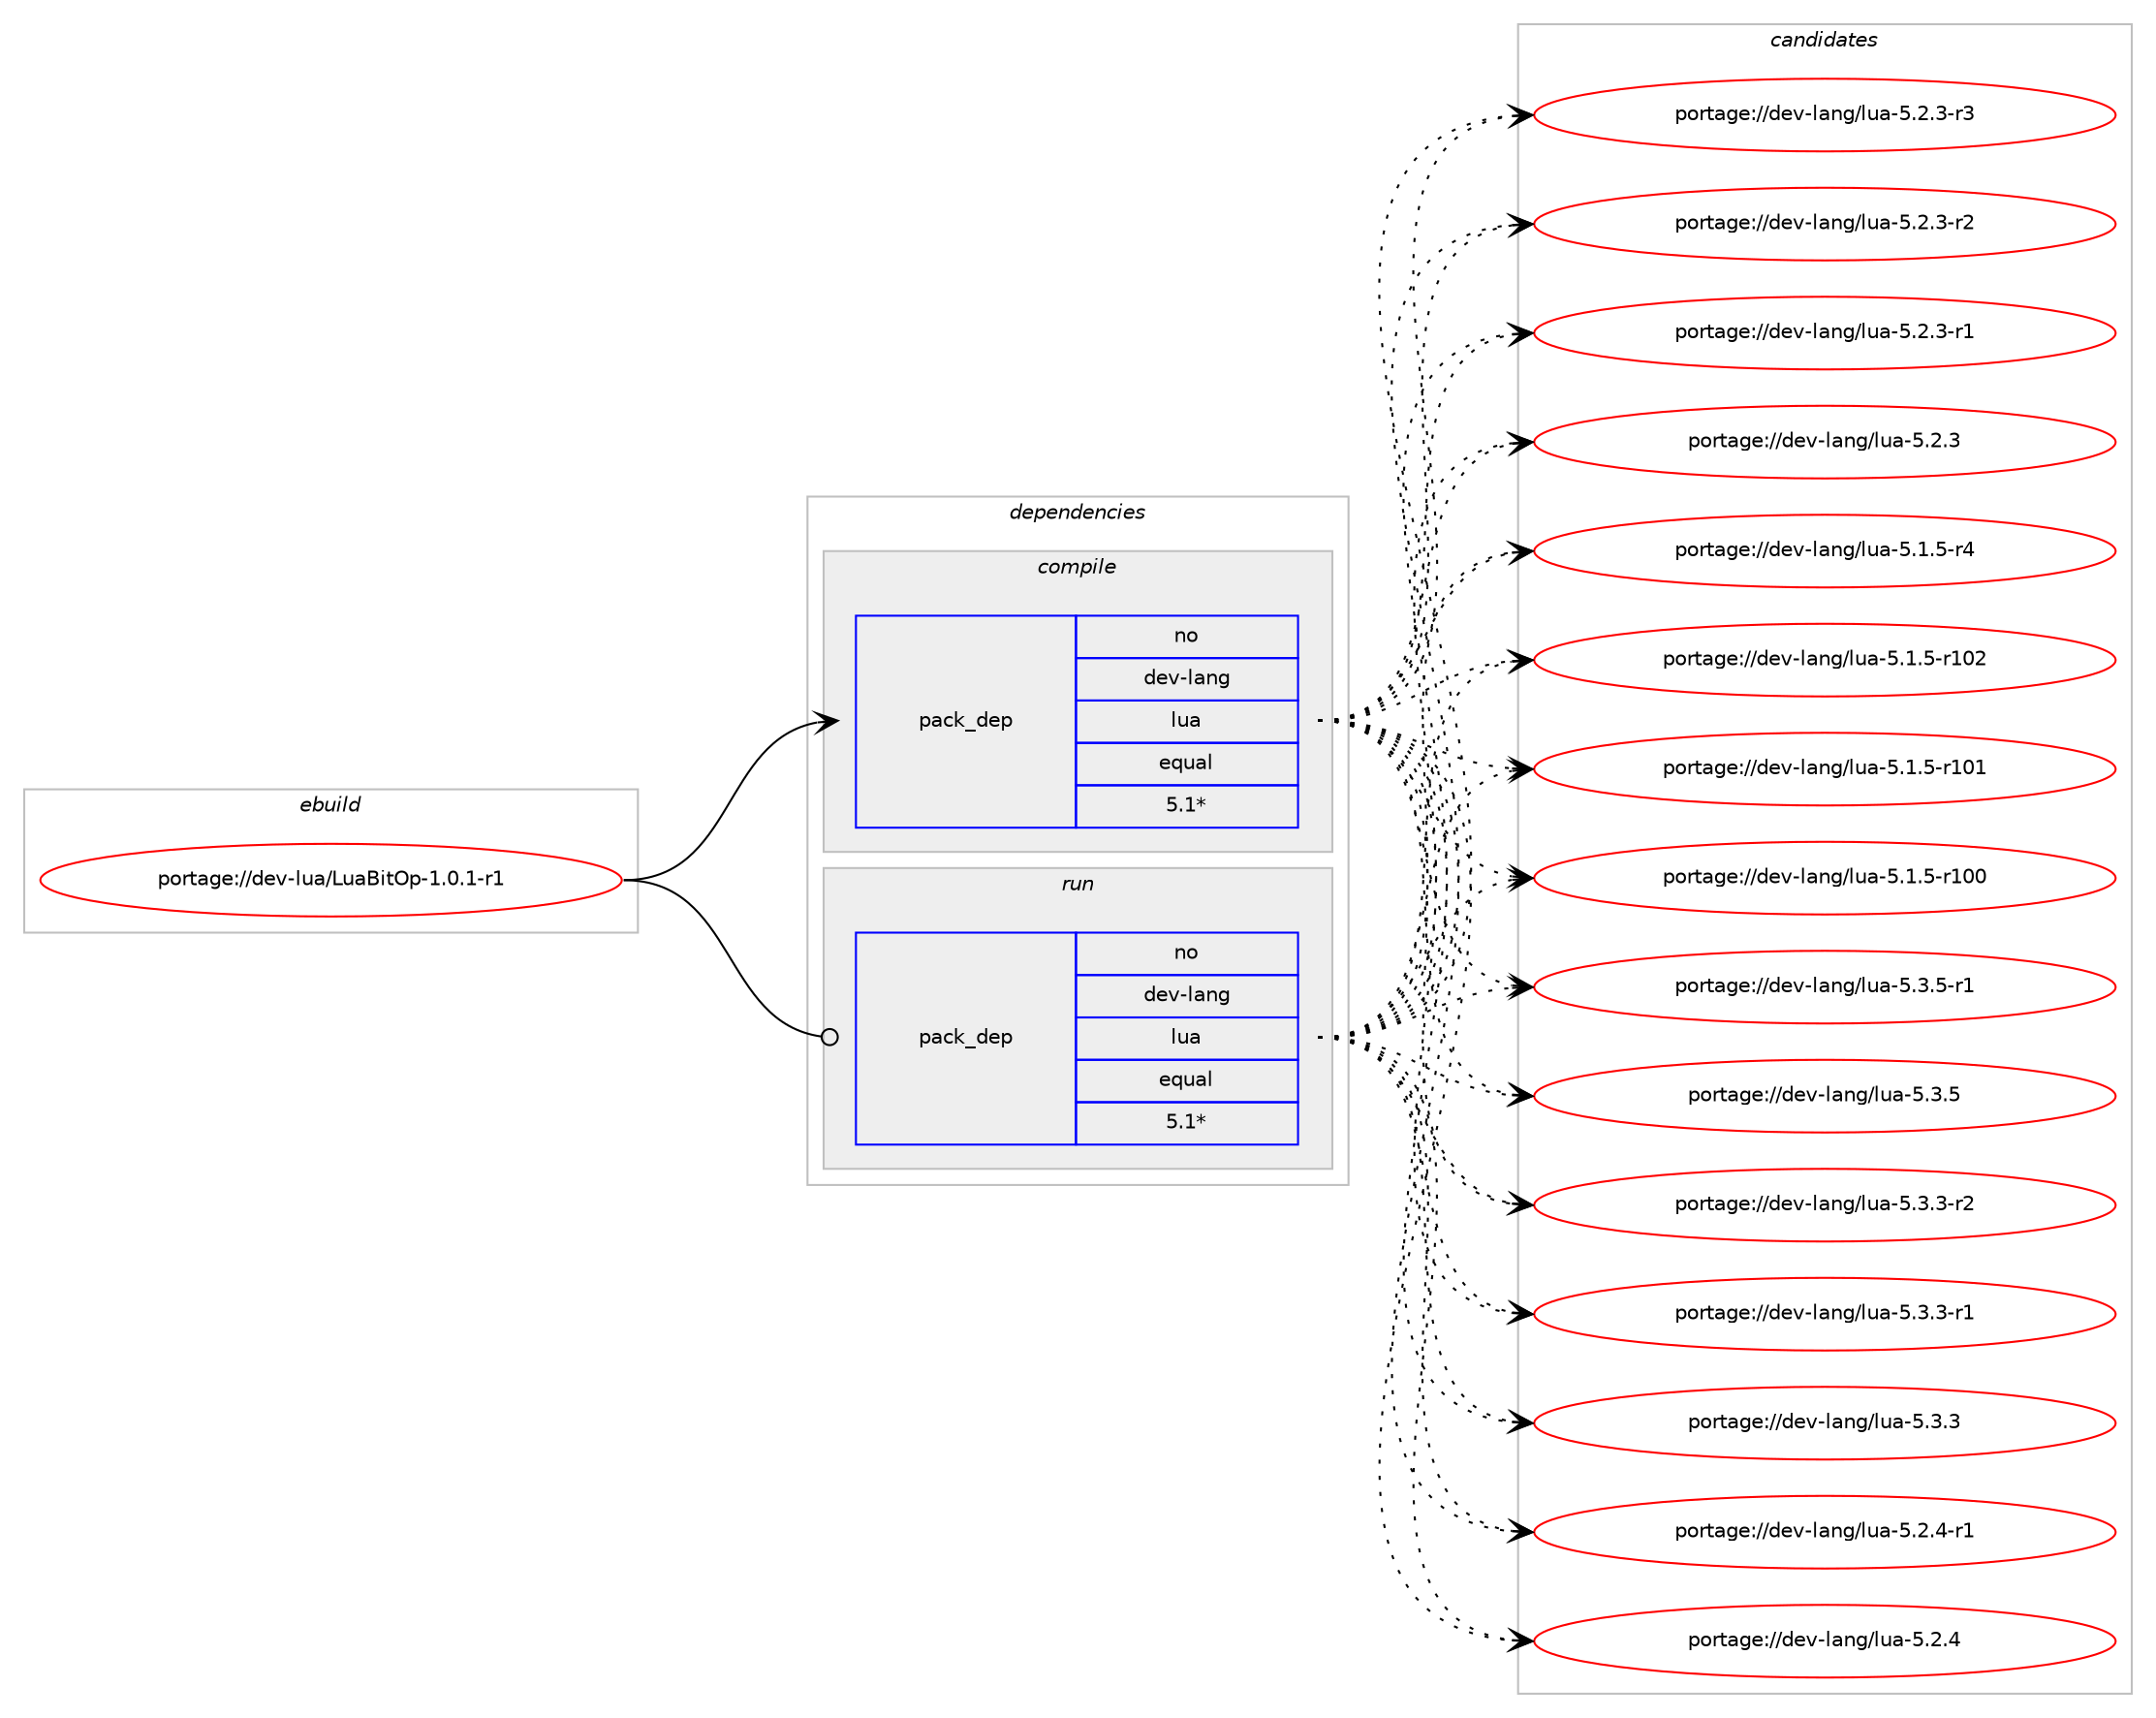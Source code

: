 digraph prolog {

# *************
# Graph options
# *************

newrank=true;
concentrate=true;
compound=true;
graph [rankdir=LR,fontname=Helvetica,fontsize=10,ranksep=1.5];#, ranksep=2.5, nodesep=0.2];
edge  [arrowhead=vee];
node  [fontname=Helvetica,fontsize=10];

# **********
# The ebuild
# **********

subgraph cluster_leftcol {
color=gray;
label=<<i>ebuild</i>>;
id [label="portage://dev-lua/LuaBitOp-1.0.1-r1", color=red, width=4, href="../dev-lua/LuaBitOp-1.0.1-r1.svg"];
}

# ****************
# The dependencies
# ****************

subgraph cluster_midcol {
color=gray;
label=<<i>dependencies</i>>;
subgraph cluster_compile {
fillcolor="#eeeeee";
style=filled;
label=<<i>compile</i>>;
subgraph pack377220 {
dependency505545 [label=<<TABLE BORDER="0" CELLBORDER="1" CELLSPACING="0" CELLPADDING="4" WIDTH="220"><TR><TD ROWSPAN="6" CELLPADDING="30">pack_dep</TD></TR><TR><TD WIDTH="110">no</TD></TR><TR><TD>dev-lang</TD></TR><TR><TD>lua</TD></TR><TR><TD>equal</TD></TR><TR><TD>5.1*</TD></TR></TABLE>>, shape=none, color=blue];
}
id:e -> dependency505545:w [weight=20,style="solid",arrowhead="vee"];
}
subgraph cluster_compileandrun {
fillcolor="#eeeeee";
style=filled;
label=<<i>compile and run</i>>;
}
subgraph cluster_run {
fillcolor="#eeeeee";
style=filled;
label=<<i>run</i>>;
subgraph pack377221 {
dependency505546 [label=<<TABLE BORDER="0" CELLBORDER="1" CELLSPACING="0" CELLPADDING="4" WIDTH="220"><TR><TD ROWSPAN="6" CELLPADDING="30">pack_dep</TD></TR><TR><TD WIDTH="110">no</TD></TR><TR><TD>dev-lang</TD></TR><TR><TD>lua</TD></TR><TR><TD>equal</TD></TR><TR><TD>5.1*</TD></TR></TABLE>>, shape=none, color=blue];
}
id:e -> dependency505546:w [weight=20,style="solid",arrowhead="odot"];
}
}

# **************
# The candidates
# **************

subgraph cluster_choices {
rank=same;
color=gray;
label=<<i>candidates</i>>;

subgraph choice377220 {
color=black;
nodesep=1;
choice100101118451089711010347108117974553465146534511449 [label="portage://dev-lang/lua-5.3.5-r1", color=red, width=4,href="../dev-lang/lua-5.3.5-r1.svg"];
choice10010111845108971101034710811797455346514653 [label="portage://dev-lang/lua-5.3.5", color=red, width=4,href="../dev-lang/lua-5.3.5.svg"];
choice100101118451089711010347108117974553465146514511450 [label="portage://dev-lang/lua-5.3.3-r2", color=red, width=4,href="../dev-lang/lua-5.3.3-r2.svg"];
choice100101118451089711010347108117974553465146514511449 [label="portage://dev-lang/lua-5.3.3-r1", color=red, width=4,href="../dev-lang/lua-5.3.3-r1.svg"];
choice10010111845108971101034710811797455346514651 [label="portage://dev-lang/lua-5.3.3", color=red, width=4,href="../dev-lang/lua-5.3.3.svg"];
choice100101118451089711010347108117974553465046524511449 [label="portage://dev-lang/lua-5.2.4-r1", color=red, width=4,href="../dev-lang/lua-5.2.4-r1.svg"];
choice10010111845108971101034710811797455346504652 [label="portage://dev-lang/lua-5.2.4", color=red, width=4,href="../dev-lang/lua-5.2.4.svg"];
choice100101118451089711010347108117974553465046514511451 [label="portage://dev-lang/lua-5.2.3-r3", color=red, width=4,href="../dev-lang/lua-5.2.3-r3.svg"];
choice100101118451089711010347108117974553465046514511450 [label="portage://dev-lang/lua-5.2.3-r2", color=red, width=4,href="../dev-lang/lua-5.2.3-r2.svg"];
choice100101118451089711010347108117974553465046514511449 [label="portage://dev-lang/lua-5.2.3-r1", color=red, width=4,href="../dev-lang/lua-5.2.3-r1.svg"];
choice10010111845108971101034710811797455346504651 [label="portage://dev-lang/lua-5.2.3", color=red, width=4,href="../dev-lang/lua-5.2.3.svg"];
choice100101118451089711010347108117974553464946534511452 [label="portage://dev-lang/lua-5.1.5-r4", color=red, width=4,href="../dev-lang/lua-5.1.5-r4.svg"];
choice1001011184510897110103471081179745534649465345114494850 [label="portage://dev-lang/lua-5.1.5-r102", color=red, width=4,href="../dev-lang/lua-5.1.5-r102.svg"];
choice1001011184510897110103471081179745534649465345114494849 [label="portage://dev-lang/lua-5.1.5-r101", color=red, width=4,href="../dev-lang/lua-5.1.5-r101.svg"];
choice1001011184510897110103471081179745534649465345114494848 [label="portage://dev-lang/lua-5.1.5-r100", color=red, width=4,href="../dev-lang/lua-5.1.5-r100.svg"];
dependency505545:e -> choice100101118451089711010347108117974553465146534511449:w [style=dotted,weight="100"];
dependency505545:e -> choice10010111845108971101034710811797455346514653:w [style=dotted,weight="100"];
dependency505545:e -> choice100101118451089711010347108117974553465146514511450:w [style=dotted,weight="100"];
dependency505545:e -> choice100101118451089711010347108117974553465146514511449:w [style=dotted,weight="100"];
dependency505545:e -> choice10010111845108971101034710811797455346514651:w [style=dotted,weight="100"];
dependency505545:e -> choice100101118451089711010347108117974553465046524511449:w [style=dotted,weight="100"];
dependency505545:e -> choice10010111845108971101034710811797455346504652:w [style=dotted,weight="100"];
dependency505545:e -> choice100101118451089711010347108117974553465046514511451:w [style=dotted,weight="100"];
dependency505545:e -> choice100101118451089711010347108117974553465046514511450:w [style=dotted,weight="100"];
dependency505545:e -> choice100101118451089711010347108117974553465046514511449:w [style=dotted,weight="100"];
dependency505545:e -> choice10010111845108971101034710811797455346504651:w [style=dotted,weight="100"];
dependency505545:e -> choice100101118451089711010347108117974553464946534511452:w [style=dotted,weight="100"];
dependency505545:e -> choice1001011184510897110103471081179745534649465345114494850:w [style=dotted,weight="100"];
dependency505545:e -> choice1001011184510897110103471081179745534649465345114494849:w [style=dotted,weight="100"];
dependency505545:e -> choice1001011184510897110103471081179745534649465345114494848:w [style=dotted,weight="100"];
}
subgraph choice377221 {
color=black;
nodesep=1;
choice100101118451089711010347108117974553465146534511449 [label="portage://dev-lang/lua-5.3.5-r1", color=red, width=4,href="../dev-lang/lua-5.3.5-r1.svg"];
choice10010111845108971101034710811797455346514653 [label="portage://dev-lang/lua-5.3.5", color=red, width=4,href="../dev-lang/lua-5.3.5.svg"];
choice100101118451089711010347108117974553465146514511450 [label="portage://dev-lang/lua-5.3.3-r2", color=red, width=4,href="../dev-lang/lua-5.3.3-r2.svg"];
choice100101118451089711010347108117974553465146514511449 [label="portage://dev-lang/lua-5.3.3-r1", color=red, width=4,href="../dev-lang/lua-5.3.3-r1.svg"];
choice10010111845108971101034710811797455346514651 [label="portage://dev-lang/lua-5.3.3", color=red, width=4,href="../dev-lang/lua-5.3.3.svg"];
choice100101118451089711010347108117974553465046524511449 [label="portage://dev-lang/lua-5.2.4-r1", color=red, width=4,href="../dev-lang/lua-5.2.4-r1.svg"];
choice10010111845108971101034710811797455346504652 [label="portage://dev-lang/lua-5.2.4", color=red, width=4,href="../dev-lang/lua-5.2.4.svg"];
choice100101118451089711010347108117974553465046514511451 [label="portage://dev-lang/lua-5.2.3-r3", color=red, width=4,href="../dev-lang/lua-5.2.3-r3.svg"];
choice100101118451089711010347108117974553465046514511450 [label="portage://dev-lang/lua-5.2.3-r2", color=red, width=4,href="../dev-lang/lua-5.2.3-r2.svg"];
choice100101118451089711010347108117974553465046514511449 [label="portage://dev-lang/lua-5.2.3-r1", color=red, width=4,href="../dev-lang/lua-5.2.3-r1.svg"];
choice10010111845108971101034710811797455346504651 [label="portage://dev-lang/lua-5.2.3", color=red, width=4,href="../dev-lang/lua-5.2.3.svg"];
choice100101118451089711010347108117974553464946534511452 [label="portage://dev-lang/lua-5.1.5-r4", color=red, width=4,href="../dev-lang/lua-5.1.5-r4.svg"];
choice1001011184510897110103471081179745534649465345114494850 [label="portage://dev-lang/lua-5.1.5-r102", color=red, width=4,href="../dev-lang/lua-5.1.5-r102.svg"];
choice1001011184510897110103471081179745534649465345114494849 [label="portage://dev-lang/lua-5.1.5-r101", color=red, width=4,href="../dev-lang/lua-5.1.5-r101.svg"];
choice1001011184510897110103471081179745534649465345114494848 [label="portage://dev-lang/lua-5.1.5-r100", color=red, width=4,href="../dev-lang/lua-5.1.5-r100.svg"];
dependency505546:e -> choice100101118451089711010347108117974553465146534511449:w [style=dotted,weight="100"];
dependency505546:e -> choice10010111845108971101034710811797455346514653:w [style=dotted,weight="100"];
dependency505546:e -> choice100101118451089711010347108117974553465146514511450:w [style=dotted,weight="100"];
dependency505546:e -> choice100101118451089711010347108117974553465146514511449:w [style=dotted,weight="100"];
dependency505546:e -> choice10010111845108971101034710811797455346514651:w [style=dotted,weight="100"];
dependency505546:e -> choice100101118451089711010347108117974553465046524511449:w [style=dotted,weight="100"];
dependency505546:e -> choice10010111845108971101034710811797455346504652:w [style=dotted,weight="100"];
dependency505546:e -> choice100101118451089711010347108117974553465046514511451:w [style=dotted,weight="100"];
dependency505546:e -> choice100101118451089711010347108117974553465046514511450:w [style=dotted,weight="100"];
dependency505546:e -> choice100101118451089711010347108117974553465046514511449:w [style=dotted,weight="100"];
dependency505546:e -> choice10010111845108971101034710811797455346504651:w [style=dotted,weight="100"];
dependency505546:e -> choice100101118451089711010347108117974553464946534511452:w [style=dotted,weight="100"];
dependency505546:e -> choice1001011184510897110103471081179745534649465345114494850:w [style=dotted,weight="100"];
dependency505546:e -> choice1001011184510897110103471081179745534649465345114494849:w [style=dotted,weight="100"];
dependency505546:e -> choice1001011184510897110103471081179745534649465345114494848:w [style=dotted,weight="100"];
}
}

}
